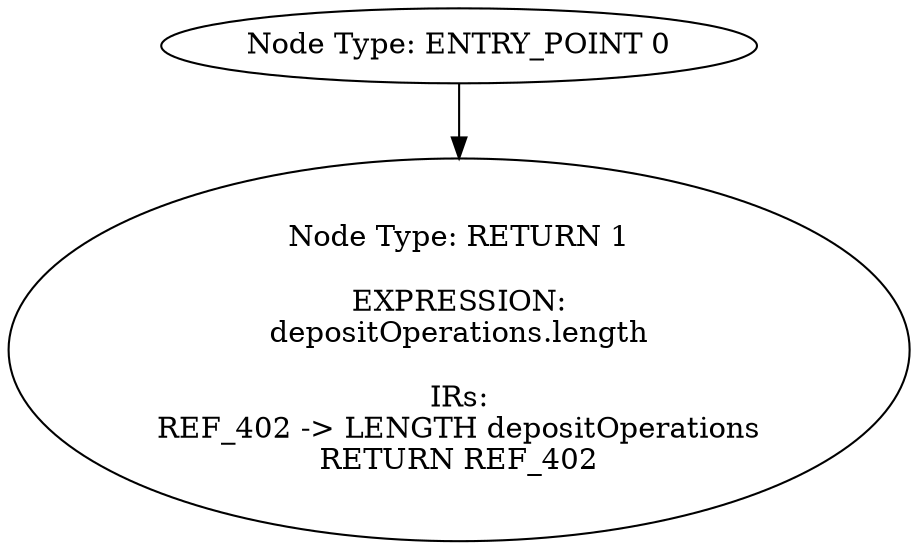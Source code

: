 digraph{
0[label="Node Type: ENTRY_POINT 0
"];
0->1;
1[label="Node Type: RETURN 1

EXPRESSION:
depositOperations.length

IRs:
REF_402 -> LENGTH depositOperations
RETURN REF_402"];
}
